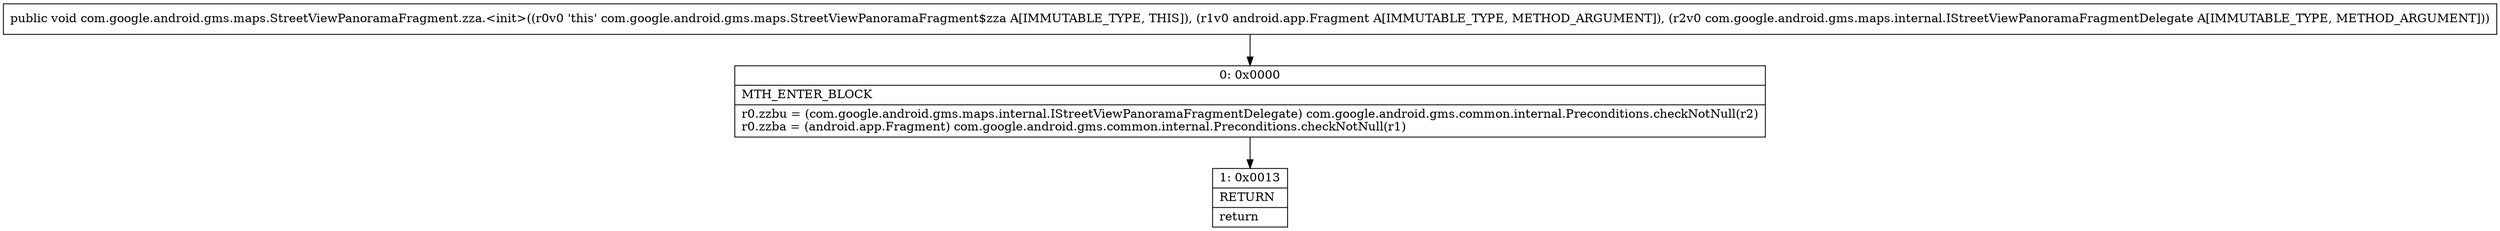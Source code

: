 digraph "CFG forcom.google.android.gms.maps.StreetViewPanoramaFragment.zza.\<init\>(Landroid\/app\/Fragment;Lcom\/google\/android\/gms\/maps\/internal\/IStreetViewPanoramaFragmentDelegate;)V" {
Node_0 [shape=record,label="{0\:\ 0x0000|MTH_ENTER_BLOCK\l|r0.zzbu = (com.google.android.gms.maps.internal.IStreetViewPanoramaFragmentDelegate) com.google.android.gms.common.internal.Preconditions.checkNotNull(r2)\lr0.zzba = (android.app.Fragment) com.google.android.gms.common.internal.Preconditions.checkNotNull(r1)\l}"];
Node_1 [shape=record,label="{1\:\ 0x0013|RETURN\l|return\l}"];
MethodNode[shape=record,label="{public void com.google.android.gms.maps.StreetViewPanoramaFragment.zza.\<init\>((r0v0 'this' com.google.android.gms.maps.StreetViewPanoramaFragment$zza A[IMMUTABLE_TYPE, THIS]), (r1v0 android.app.Fragment A[IMMUTABLE_TYPE, METHOD_ARGUMENT]), (r2v0 com.google.android.gms.maps.internal.IStreetViewPanoramaFragmentDelegate A[IMMUTABLE_TYPE, METHOD_ARGUMENT])) }"];
MethodNode -> Node_0;
Node_0 -> Node_1;
}

